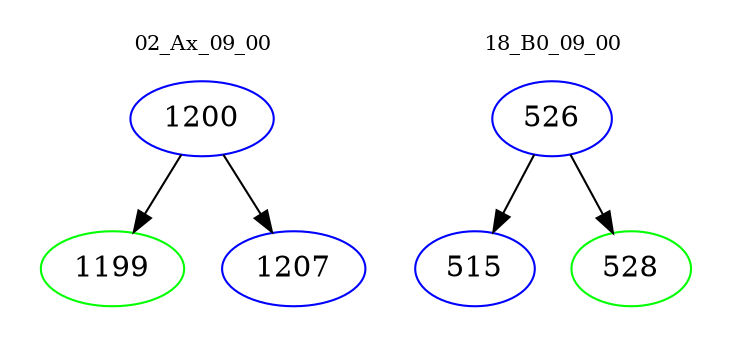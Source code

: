 digraph{
subgraph cluster_0 {
color = white
label = "02_Ax_09_00";
fontsize=10;
T0_1200 [label="1200", color="blue"]
T0_1200 -> T0_1199 [color="black"]
T0_1199 [label="1199", color="green"]
T0_1200 -> T0_1207 [color="black"]
T0_1207 [label="1207", color="blue"]
}
subgraph cluster_1 {
color = white
label = "18_B0_09_00";
fontsize=10;
T1_526 [label="526", color="blue"]
T1_526 -> T1_515 [color="black"]
T1_515 [label="515", color="blue"]
T1_526 -> T1_528 [color="black"]
T1_528 [label="528", color="green"]
}
}
